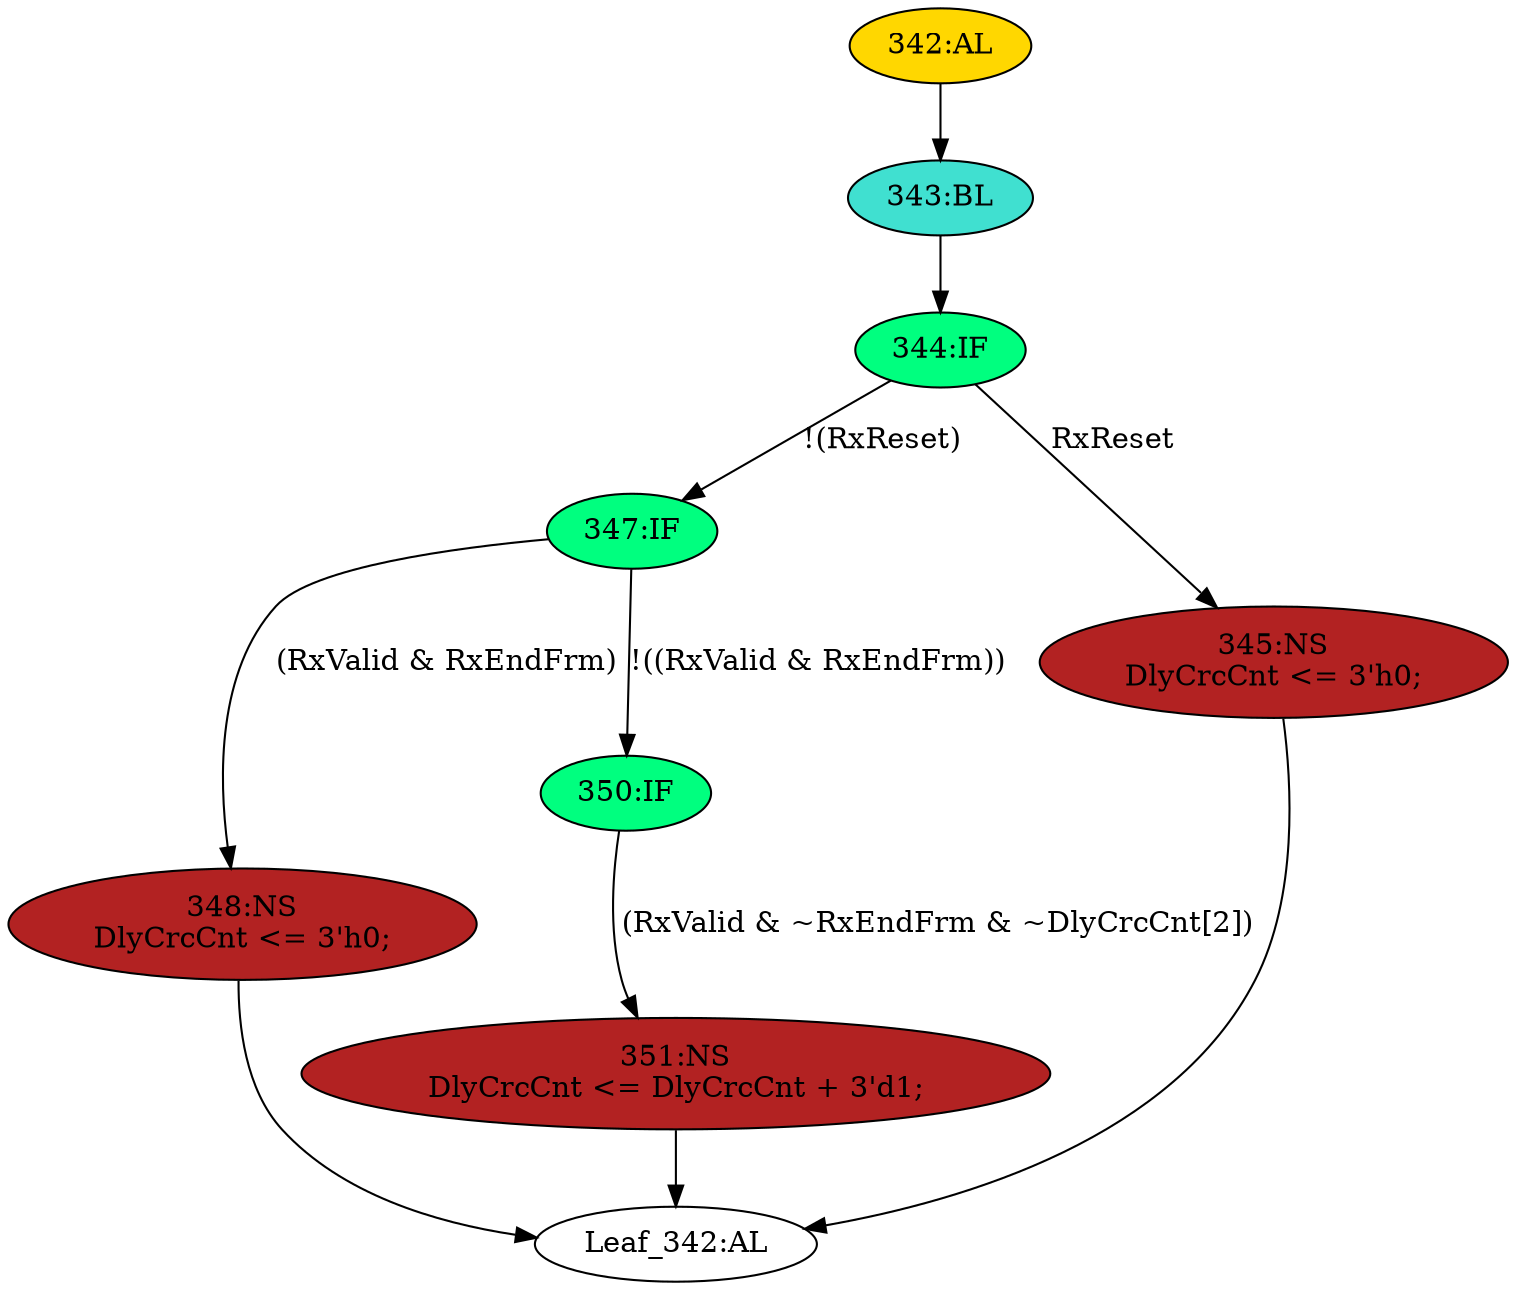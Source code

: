 strict digraph "" {
	node [label="\N"];
	"342:AL"	 [ast="<pyverilog.vparser.ast.Always object at 0x7f2ba5adbc50>",
		clk_sens=True,
		fillcolor=gold,
		label="342:AL",
		sens="['MRxClk', 'RxReset']",
		statements="[]",
		style=filled,
		typ=Always,
		use_var="['RxReset', 'RxValid', 'DlyCrcCnt', 'RxEndFrm']"];
	"343:BL"	 [ast="<pyverilog.vparser.ast.Block object at 0x7f2ba5adbdd0>",
		fillcolor=turquoise,
		label="343:BL",
		statements="[]",
		style=filled,
		typ=Block];
	"342:AL" -> "343:BL"	 [cond="[]",
		lineno=None];
	"344:IF"	 [ast="<pyverilog.vparser.ast.IfStatement object at 0x7f2ba5adbe10>",
		fillcolor=springgreen,
		label="344:IF",
		statements="[]",
		style=filled,
		typ=IfStatement];
	"347:IF"	 [ast="<pyverilog.vparser.ast.IfStatement object at 0x7f2ba5adbe90>",
		fillcolor=springgreen,
		label="347:IF",
		statements="[]",
		style=filled,
		typ=IfStatement];
	"344:IF" -> "347:IF"	 [cond="['RxReset']",
		label="!(RxReset)",
		lineno=344];
	"345:NS"	 [ast="<pyverilog.vparser.ast.NonblockingSubstitution object at 0x7f2ba5b025d0>",
		fillcolor=firebrick,
		label="345:NS
DlyCrcCnt <= 3'h0;",
		statements="[<pyverilog.vparser.ast.NonblockingSubstitution object at 0x7f2ba5b025d0>]",
		style=filled,
		typ=NonblockingSubstitution];
	"344:IF" -> "345:NS"	 [cond="['RxReset']",
		label=RxReset,
		lineno=344];
	"348:NS"	 [ast="<pyverilog.vparser.ast.NonblockingSubstitution object at 0x7f2ba5b023d0>",
		fillcolor=firebrick,
		label="348:NS
DlyCrcCnt <= 3'h0;",
		statements="[<pyverilog.vparser.ast.NonblockingSubstitution object at 0x7f2ba5b023d0>]",
		style=filled,
		typ=NonblockingSubstitution];
	"Leaf_342:AL"	 [def_var="['DlyCrcCnt']",
		label="Leaf_342:AL"];
	"348:NS" -> "Leaf_342:AL"	 [cond="[]",
		lineno=None];
	"347:IF" -> "348:NS"	 [cond="['RxValid', 'RxEndFrm']",
		label="(RxValid & RxEndFrm)",
		lineno=347];
	"350:IF"	 [ast="<pyverilog.vparser.ast.IfStatement object at 0x7f2ba5adbed0>",
		fillcolor=springgreen,
		label="350:IF",
		statements="[]",
		style=filled,
		typ=IfStatement];
	"347:IF" -> "350:IF"	 [cond="['RxValid', 'RxEndFrm']",
		label="!((RxValid & RxEndFrm))",
		lineno=347];
	"345:NS" -> "Leaf_342:AL"	 [cond="[]",
		lineno=None];
	"351:NS"	 [ast="<pyverilog.vparser.ast.NonblockingSubstitution object at 0x7f2ba5adbf50>",
		fillcolor=firebrick,
		label="351:NS
DlyCrcCnt <= DlyCrcCnt + 3'd1;",
		statements="[<pyverilog.vparser.ast.NonblockingSubstitution object at 0x7f2ba5adbf50>]",
		style=filled,
		typ=NonblockingSubstitution];
	"350:IF" -> "351:NS"	 [cond="['RxValid', 'RxEndFrm', 'DlyCrcCnt']",
		label="(RxValid & ~RxEndFrm & ~DlyCrcCnt[2])",
		lineno=350];
	"351:NS" -> "Leaf_342:AL"	 [cond="[]",
		lineno=None];
	"343:BL" -> "344:IF"	 [cond="[]",
		lineno=None];
}
